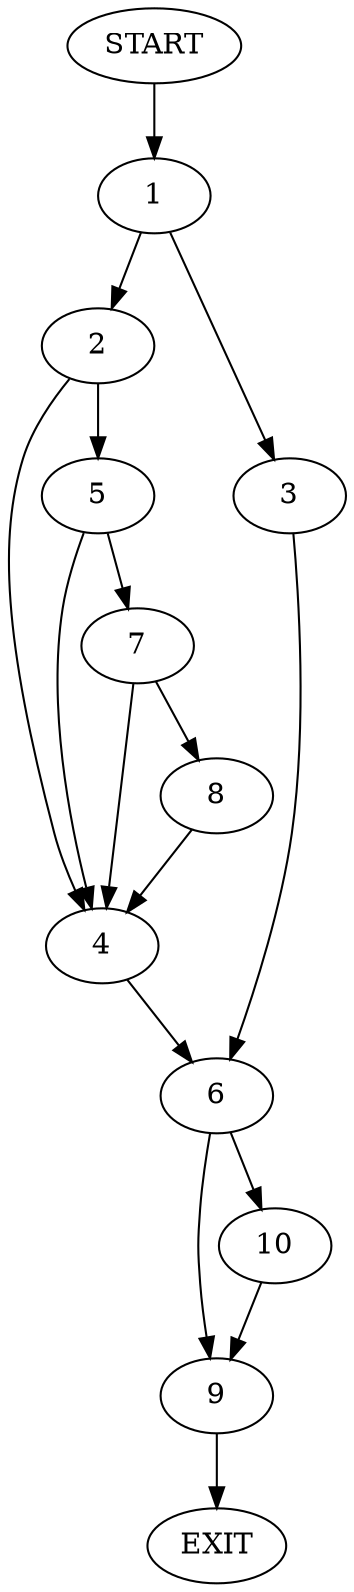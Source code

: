 digraph {
0 [label="START"]
11 [label="EXIT"]
0 -> 1
1 -> 2
1 -> 3
2 -> 4
2 -> 5
3 -> 6
4 -> 6
5 -> 4
5 -> 7
7 -> 4
7 -> 8
8 -> 4
6 -> 9
6 -> 10
9 -> 11
10 -> 9
}
